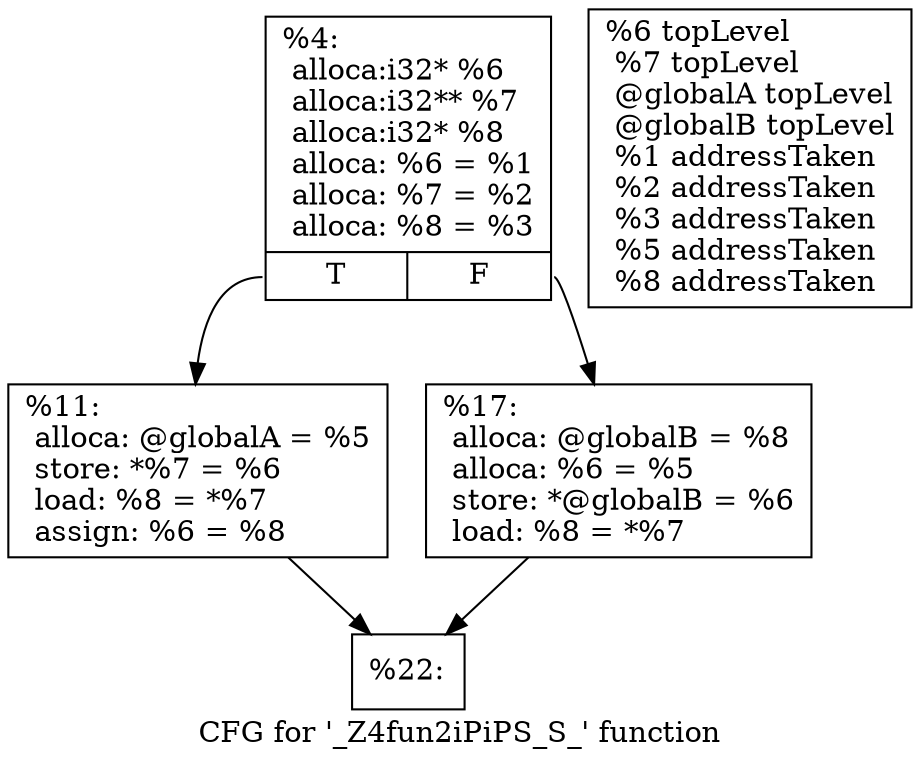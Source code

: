digraph "CFG for '_Z4fun2iPiPS_S_' function" {
	label="CFG for '_Z4fun2iPiPS_S_' function";

	Node0x4f45760 [shape=record,label="{%4:\l alloca:i32* %6\l alloca:i32** %7\l alloca:i32* %8\l alloca: %6 = %1\l alloca: %7 = %2\l alloca: %8 = %3\l |{<s0>T|<s1>F}}"];
	Node0x4f45760:s0 -> Node0x4f457f0;
	Node0x4f45760:s1 -> Node0x4f45d20;
	Node0x4f457f0 [shape=record,label="{%11:\l alloca: @globalA = %5\l store: *%7 = %6\l load: %8 = *%7\l assign: %6 = %8\l }"];
	Node0x4f457f0 -> Node0x4f462b0;
	Node0x4f45d20 [shape=record,label="{%17:\l alloca: @globalB = %8\l alloca: %6 = %5\l store: *@globalB = %6\l load: %8 = *%7\l }"];
	Node0x4f45d20 -> Node0x4f462b0;
	Node0x4f462b0 [shape=record,label="{%22:\l }"];
	Node1 [shape=record,label="{%6 topLevel\l %7 topLevel\l @globalA topLevel\l @globalB topLevel\l %1 addressTaken\l %2 addressTaken\l %3 addressTaken\l %5 addressTaken\l %8 addressTaken\l }"];}
